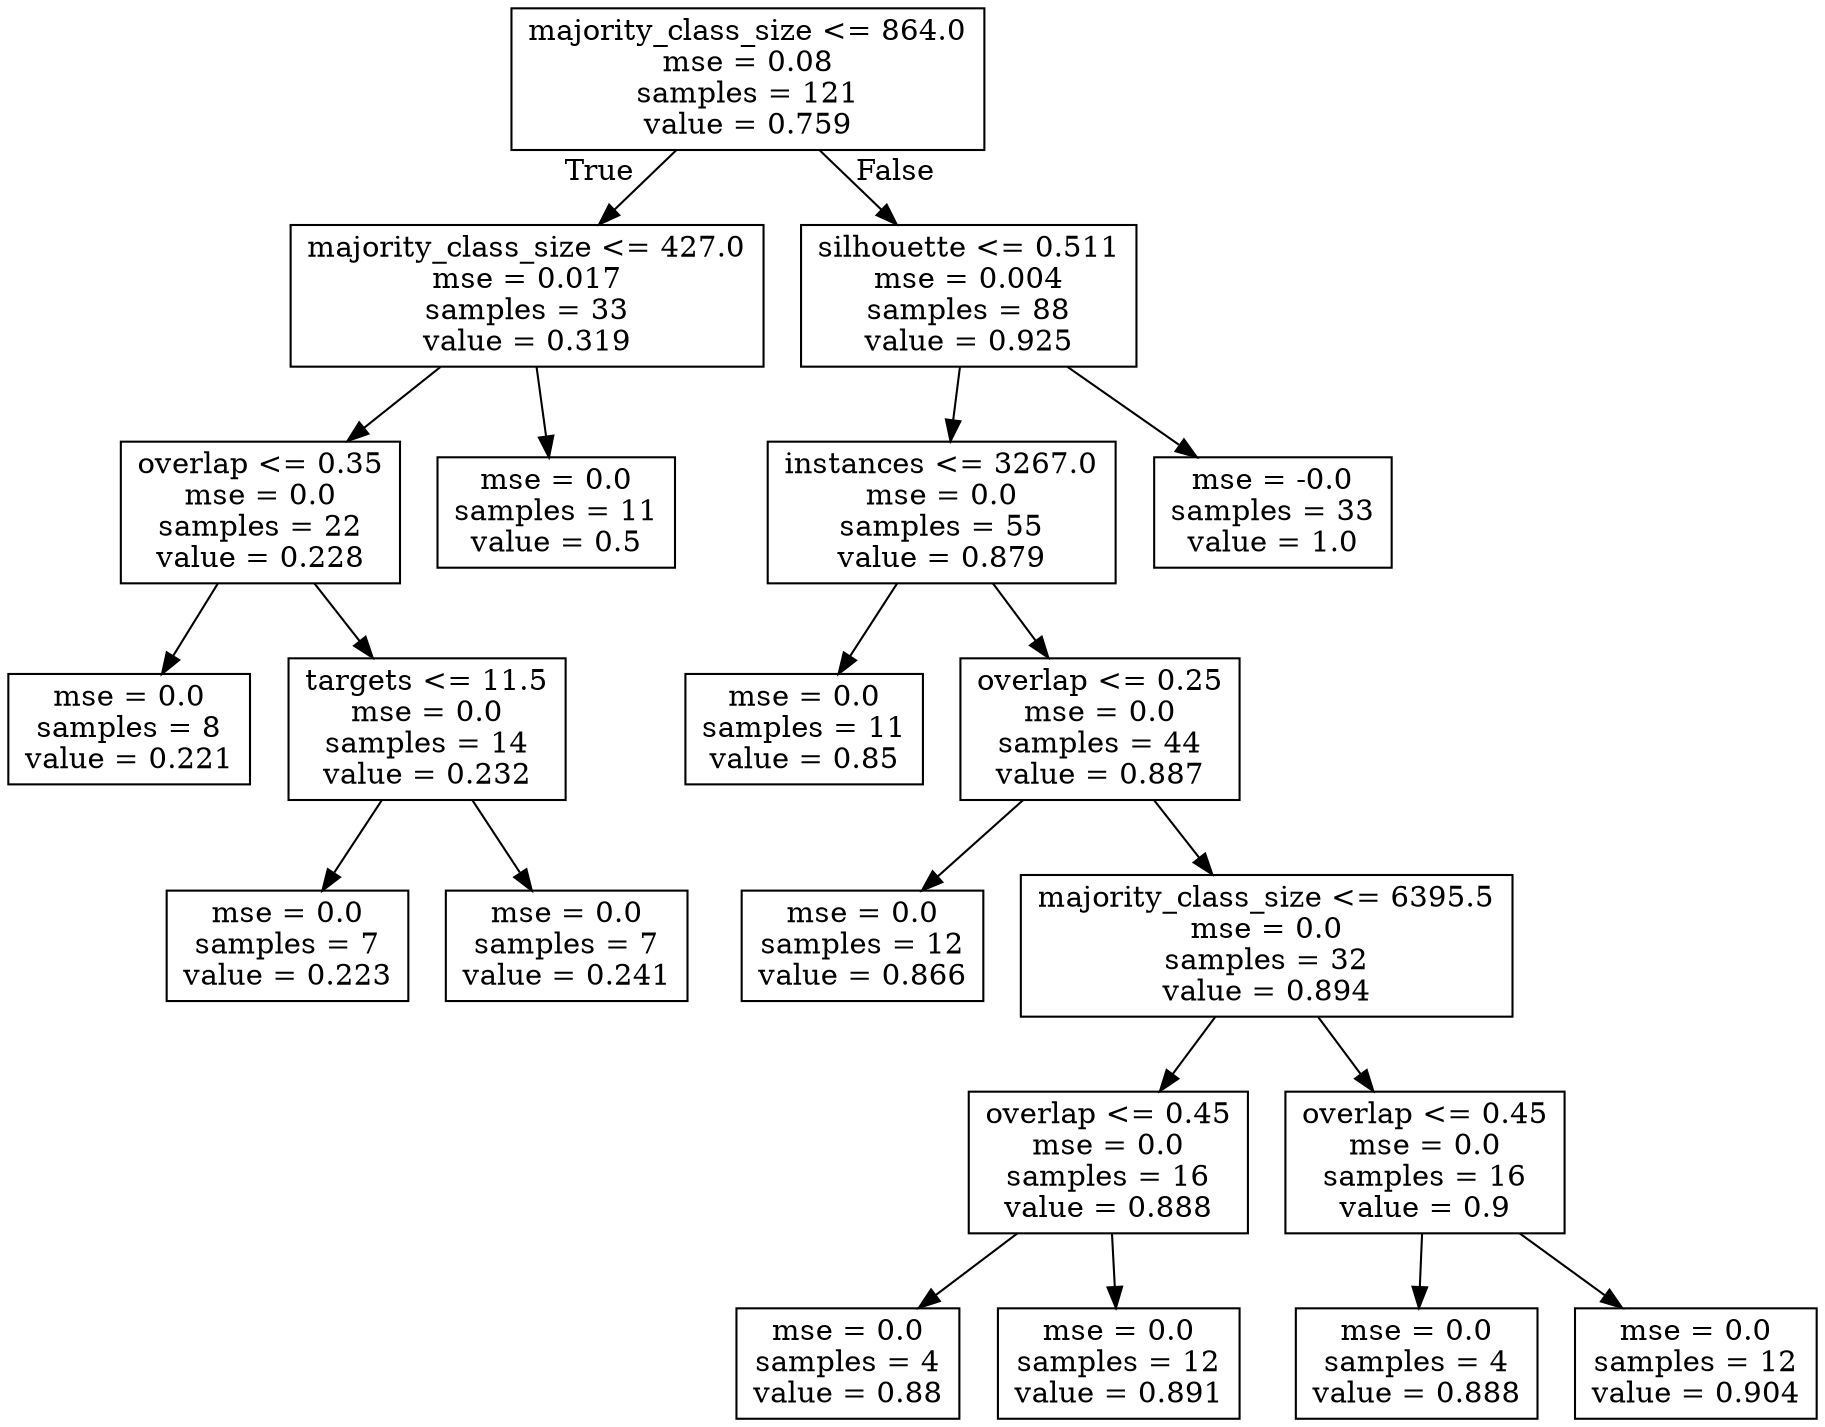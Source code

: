 digraph Tree {
node [shape=box] ;
0 [label="majority_class_size <= 864.0\nmse = 0.08\nsamples = 121\nvalue = 0.759"] ;
1 [label="majority_class_size <= 427.0\nmse = 0.017\nsamples = 33\nvalue = 0.319"] ;
0 -> 1 [labeldistance=2.5, labelangle=45, headlabel="True"] ;
2 [label="overlap <= 0.35\nmse = 0.0\nsamples = 22\nvalue = 0.228"] ;
1 -> 2 ;
3 [label="mse = 0.0\nsamples = 8\nvalue = 0.221"] ;
2 -> 3 ;
4 [label="targets <= 11.5\nmse = 0.0\nsamples = 14\nvalue = 0.232"] ;
2 -> 4 ;
5 [label="mse = 0.0\nsamples = 7\nvalue = 0.223"] ;
4 -> 5 ;
6 [label="mse = 0.0\nsamples = 7\nvalue = 0.241"] ;
4 -> 6 ;
7 [label="mse = 0.0\nsamples = 11\nvalue = 0.5"] ;
1 -> 7 ;
8 [label="silhouette <= 0.511\nmse = 0.004\nsamples = 88\nvalue = 0.925"] ;
0 -> 8 [labeldistance=2.5, labelangle=-45, headlabel="False"] ;
9 [label="instances <= 3267.0\nmse = 0.0\nsamples = 55\nvalue = 0.879"] ;
8 -> 9 ;
10 [label="mse = 0.0\nsamples = 11\nvalue = 0.85"] ;
9 -> 10 ;
11 [label="overlap <= 0.25\nmse = 0.0\nsamples = 44\nvalue = 0.887"] ;
9 -> 11 ;
12 [label="mse = 0.0\nsamples = 12\nvalue = 0.866"] ;
11 -> 12 ;
13 [label="majority_class_size <= 6395.5\nmse = 0.0\nsamples = 32\nvalue = 0.894"] ;
11 -> 13 ;
14 [label="overlap <= 0.45\nmse = 0.0\nsamples = 16\nvalue = 0.888"] ;
13 -> 14 ;
15 [label="mse = 0.0\nsamples = 4\nvalue = 0.88"] ;
14 -> 15 ;
16 [label="mse = 0.0\nsamples = 12\nvalue = 0.891"] ;
14 -> 16 ;
17 [label="overlap <= 0.45\nmse = 0.0\nsamples = 16\nvalue = 0.9"] ;
13 -> 17 ;
18 [label="mse = 0.0\nsamples = 4\nvalue = 0.888"] ;
17 -> 18 ;
19 [label="mse = 0.0\nsamples = 12\nvalue = 0.904"] ;
17 -> 19 ;
20 [label="mse = -0.0\nsamples = 33\nvalue = 1.0"] ;
8 -> 20 ;
}
